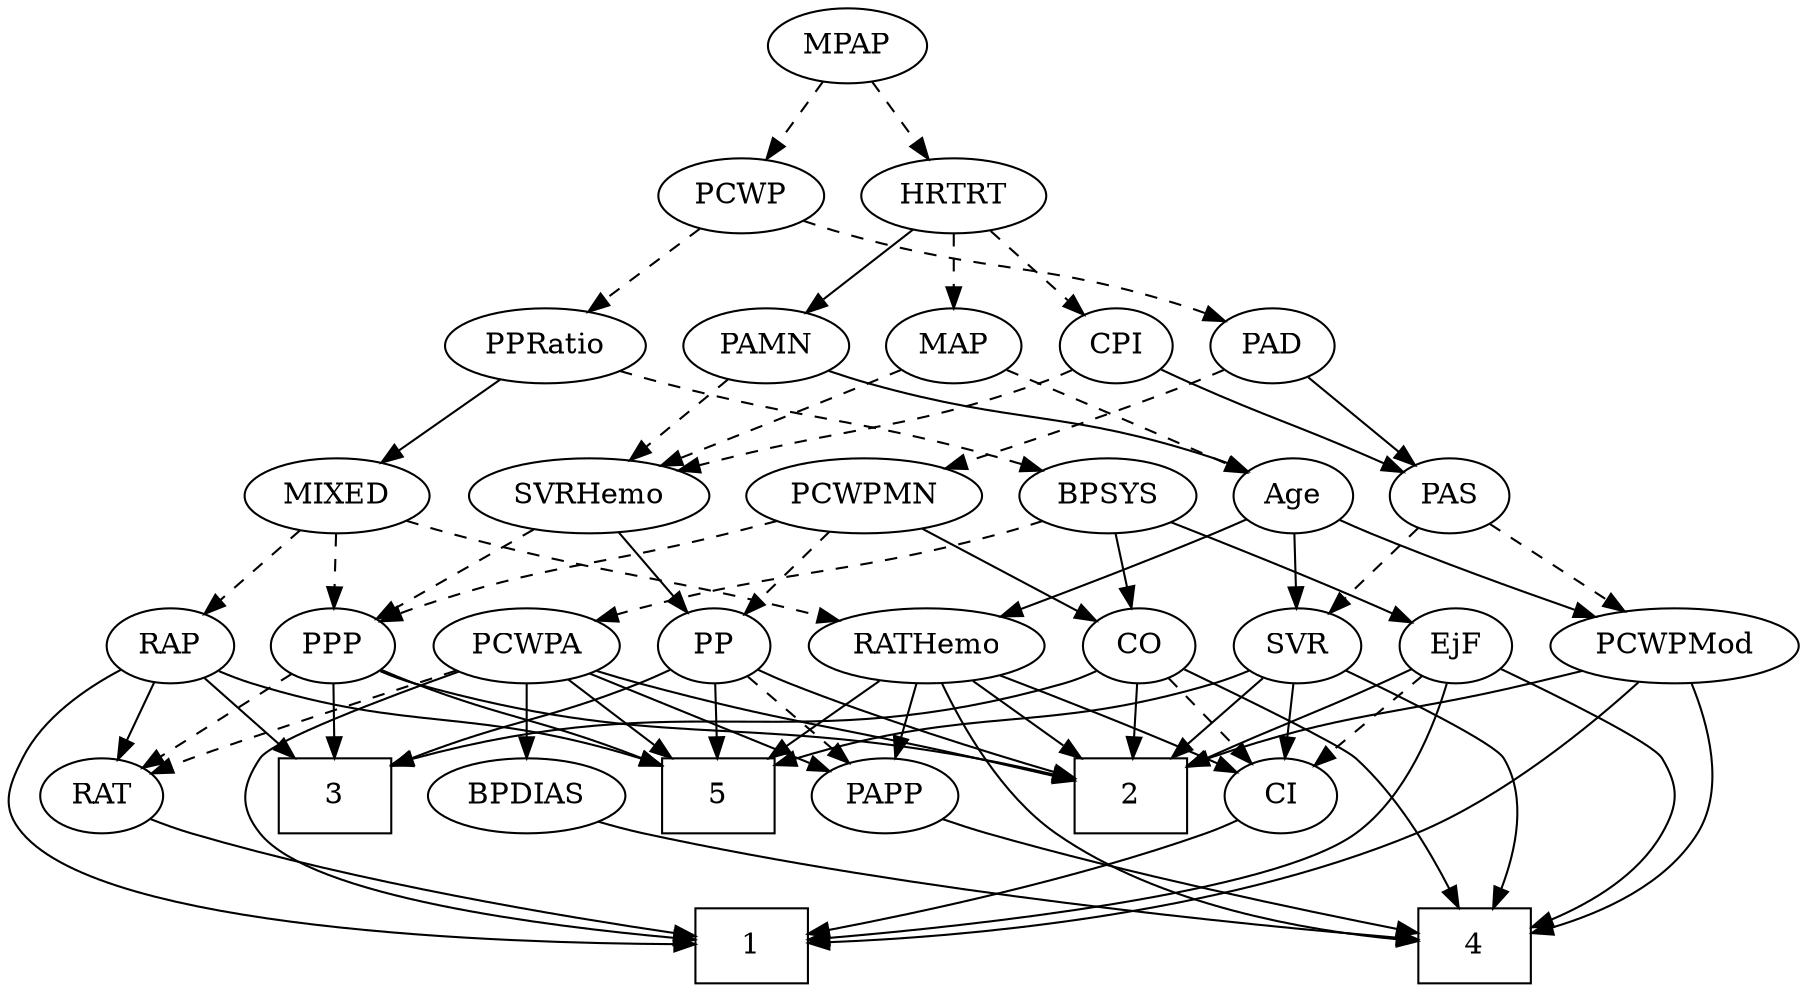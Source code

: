 strict digraph {
	graph [bb="0,0,810.83,468"];
	node [label="\N"];
	1	[height=0.5,
		pos="344.84,18",
		shape=box,
		width=0.75];
	2	[height=0.5,
		pos="518.84,90",
		shape=box,
		width=0.75];
	3	[height=0.5,
		pos="152.84,90",
		shape=box,
		width=0.75];
	4	[height=0.5,
		pos="683.84,18",
		shape=box,
		width=0.75];
	5	[height=0.5,
		pos="326.84,90",
		shape=box,
		width=0.75];
	Age	[height=0.5,
		pos="583.84,234",
		width=0.75];
	RATHemo	[height=0.5,
		pos="421.84,162",
		width=1.3721];
	Age -> RATHemo	[pos="e,453.58,175.91 562.58,222.78 557.75,220.51 552.63,218.14 547.84,216 519.71,203.45 487.72,190.01 463.01,179.8",
		style=solid];
	SVR	[height=0.5,
		pos="588.84,162",
		width=0.77632];
	Age -> SVR	[pos="e,587.61,180.1 585.07,215.7 585.62,207.98 586.28,198.71 586.9,190.11",
		style=solid];
	PCWPMod	[height=0.5,
		pos="758.84,162",
		width=1.4443];
	Age -> PCWPMod	[pos="e,723.98,175.45 605.03,222.66 609.87,220.39 615,218.06 619.84,216 651.05,202.7 686.83,189.1 714.27,179",
		style=solid];
	EjF	[height=0.5,
		pos="661.84,162",
		width=0.75];
	EjF -> 1	[pos="e,372.01,20.8 660,143.71 656.88,123.33 648.59,89.987 626.84,72 590.03,41.565 450.16,26.989 382.26,21.589",
		style=solid];
	EjF -> 2	[pos="e,545.89,104.24 640.74,150.67 618.22,139.65 582.13,121.98 555.06,108.73",
		style=solid];
	EjF -> 4	[pos="e,711.26,26.899 683.15,150.94 715.61,135.6 773.75,108.13 773.84,108 782.39,94.481 781.78,85.891 773.84,72 762.44,52.068 740.3,38.888 \
720.84,30.657",
		style=solid];
	CI	[height=0.5,
		pos="590.84,90",
		width=0.75];
	EjF -> CI	[pos="e,605.53,105.49 647.12,146.5 637.22,136.73 623.99,123.69 612.85,112.7",
		style=dashed];
	RAP	[height=0.5,
		pos="80.835,162",
		width=0.77632];
	RAP -> 1	[pos="e,317.61,18.942 57.787,151.59 40.275,143.07 17.452,128.66 6.8353,108 -0.47691,93.769 -3.5652,84.158 6.8353,72 45.219,27.129 227.86,\
19.987 307.53,19.036",
		style=solid];
	RAP -> 3	[pos="e,135.14,108.2 95.754,146.5 104.97,137.54 117.03,125.81 127.69,115.45",
		style=solid];
	RAP -> 5	[pos="e,299.59,104.68 102.42,150.1 107.4,147.86 112.73,145.68 117.84,144 189.38,120.46 214.32,131.9 289.64,107.95",
		style=solid];
	RAT	[height=0.5,
		pos="42.835,90",
		width=0.75827];
	RAP -> RAT	[pos="e,51.601,107.15 72.022,144.76 67.418,136.28 61.68,125.71 56.514,116.2",
		style=solid];
	MIXED	[height=0.5,
		pos="163.84,234",
		width=1.1193];
	MIXED -> RAP	[pos="e,97.122,176.74 145.83,217.81 133.82,207.69 117.91,194.27 104.84,183.24",
		style=dashed];
	MIXED -> RATHemo	[pos="e,385.08,174.03 195.43,222.69 202.76,220.4 210.55,218.04 217.84,216 282.19,197.96 299.31,197.4 363.84,180 367.6,178.98 371.5,177.9 \
375.41,176.8",
		style=dashed];
	PPP	[height=0.5,
		pos="153.84,162",
		width=0.75];
	MIXED -> PPP	[pos="e,156.28,180.1 161.36,215.7 160.26,207.98 158.94,198.71 157.71,190.11",
		style=dashed];
	MPAP	[height=0.5,
		pos="386.84,450",
		width=0.97491];
	PCWP	[height=0.5,
		pos="340.84,378",
		width=0.97491];
	MPAP -> PCWP	[pos="e,351.77,395.63 376.17,432.76 370.56,424.23 363.56,413.58 357.28,404.02",
		style=dashed];
	HRTRT	[height=0.5,
		pos="433.84,378",
		width=1.1013];
	MPAP -> HRTRT	[pos="e,422.67,395.63 397.74,432.76 403.47,424.23 410.62,413.58 417.04,404.02",
		style=dashed];
	BPSYS	[height=0.5,
		pos="500.84,234",
		width=1.0471];
	BPSYS -> EjF	[pos="e,640.58,173.21 528.78,221.53 554.2,211 592.71,194.84 625.84,180 627.63,179.19 629.48,178.36 631.33,177.51",
		style=solid];
	CO	[height=0.5,
		pos="515.84,162",
		width=0.75];
	BPSYS -> CO	[pos="e,512.13,180.28 504.47,216.05 506.14,208.26 508.16,198.82 510.03,190.08",
		style=solid];
	PCWPA	[height=0.5,
		pos="240.84,162",
		width=1.1555];
	BPSYS -> PCWPA	[pos="e,271.97,173.94 472.2,221.98 466.18,219.85 459.83,217.74 453.84,216 383.01,195.41 362.92,199.69 291.84,180 288.5,179.08 285.05,178.06 \
281.61,177",
		style=dashed];
	PAD	[height=0.5,
		pos="583.84,306",
		width=0.79437];
	PAS	[height=0.5,
		pos="655.84,234",
		width=0.75];
	PAD -> PAS	[pos="e,640.94,249.49 598.75,290.5 608.79,280.73 622.21,267.69 633.52,256.7",
		style=solid];
	PCWPMN	[height=0.5,
		pos="394.84,234",
		width=1.3902];
	PAD -> PCWPMN	[pos="e,430.84,246.7 561.46,294.62 556.36,292.36 550.94,290.03 545.84,288 510.94,274.1 470.78,260.09 440.65,249.98",
		style=dashed];
	CO -> 2	[pos="e,518.1,108.1 516.58,143.7 516.91,135.98 517.3,126.71 517.67,118.11",
		style=solid];
	CO -> 3	[pos="e,180,104.92 495.34,149.95 490.38,147.67 485.01,145.5 479.84,144 357.72,108.6 316.04,142.54 189.65,107.67",
		style=solid];
	CO -> 4	[pos="e,676.45,36.087 537.28,150.85 569.28,135.69 625.92,108.81 626.84,108 646.6,90.546 662.14,64.639 671.97,45.271",
		style=solid];
	CO -> CI	[pos="e,575.68,105.14 531.01,146.83 541.69,136.87 556.15,123.37 568.19,112.14",
		style=dashed];
	PAS -> SVR	[pos="e,603.16,177.97 641.95,218.5 632.82,208.96 620.69,196.28 610.33,185.46",
		style=dashed];
	PAS -> PCWPMod	[pos="e,736.27,178.34 674.25,220.49 689.03,210.44 710.12,196.11 727.54,184.27",
		style=dashed];
	PAMN	[height=0.5,
		pos="348.84,306",
		width=1.011];
	PAMN -> Age	[pos="e,563.21,245.65 376.24,293.99 382.01,291.86 388.08,289.75 393.84,288 461.08,267.54 481.46,275.14 547.84,252 549.74,251.33 551.69,\
250.6 553.63,249.82",
		style=solid];
	SVRHemo	[height=0.5,
		pos="276.84,234",
		width=1.3902];
	PAMN -> SVRHemo	[pos="e,293.52,251.22 332.86,289.46 323.45,280.32 311.38,268.59 300.85,258.35",
		style=dashed];
	RATHemo -> 2	[pos="e,494.99,108.21 443.36,145.46 456.15,136.24 472.6,124.37 486.87,114.06",
		style=solid];
	RATHemo -> 4	[pos="e,656.62,20.241 428.88,144.18 438.23,123.96 456.65,90.452 482.84,72 532.43,37.047 603.59,25.145 646.58,21.092",
		style=solid];
	RATHemo -> 5	[pos="e,350.19,108.21 400.75,145.46 388.35,136.33 372.42,124.59 358.53,114.35",
		style=solid];
	RATHemo -> CI	[pos="e,569.61,101.29 454.86,148.49 481.92,138.09 521.1,122.67 554.84,108 556.64,107.21 558.49,106.39 560.35,105.55",
		style=solid];
	PAPP	[height=0.5,
		pos="403.84,90",
		width=0.88464];
	RATHemo -> PAPP	[pos="e,408.28,108.28 417.48,144.05 415.47,136.26 413.05,126.82 410.8,118.08",
		style=solid];
	CPI	[height=0.5,
		pos="509.84,306",
		width=0.75];
	CPI -> PAS	[pos="e,634.58,245.19 531.06,294.82 555.93,282.9 597.32,263.06 625.55,249.52",
		style=solid];
	CPI -> SVRHemo	[pos="e,314.56,246.03 488.79,294.26 483.95,292.02 478.77,289.79 473.84,288 414.25,266.37 396.96,268.78 335.84,252 332.07,250.97 328.17,\
249.88 324.26,248.78",
		style=dashed];
	RAT -> 1	[pos="e,317.73,22.741 64.679,79.03 70.792,76.492 77.498,73.937 83.835,72 162.02,48.097 256.71,31.929 307.81,24.214",
		style=solid];
	SVR -> 2	[pos="e,536.04,108.2 574.33,146.5 565.37,137.54 553.65,125.81 543.29,115.45",
		style=solid];
	SVR -> 4	[pos="e,692.92,36.104 610.83,150.66 642.31,135.82 696.57,110.02 697.84,108 709.51,89.342 704.12,64.307 696.9,45.541",
		style=solid];
	SVR -> 5	[pos="e,354.06,104.73 567.66,150.21 562.57,147.91 557.09,145.68 551.84,144 473.41,118.92 446.17,133.3 363.83,107.85",
		style=solid];
	SVR -> CI	[pos="e,590.35,108.1 589.33,143.7 589.55,135.98 589.81,126.71 590.06,118.11",
		style=solid];
	PCWPMod -> 1	[pos="e,372.08,19.057 744.35,144.52 725.31,124 689.79,89.516 651.84,72 561.26,30.201 441.86,21.12 382.17,19.31",
		style=solid];
	PCWPMod -> 2	[pos="e,546.12,104.56 719.83,149.97 712.53,147.95 704.96,145.89 697.84,144 637.46,127.99 618.32,129.87 555.69,107.97",
		style=solid];
	PCWPMod -> 4	[pos="e,711.28,24.119 772.99,144.66 787.27,126.07 805.3,95.299 790.84,72 775.65,47.54 745.46,34.021 721,26.771",
		style=solid];
	PCWPA -> 1	[pos="e,317.64,21.191 209.8,149.77 174.89,136.83 122.3,116.28 116.84,108 108.02,94.647 106.88,84.529 116.84,72 140.21,42.566 248.86,27.996 \
307.33,22.177",
		style=solid];
	PCWPA -> 2	[pos="e,491.53,97.305 272.25,150.02 278.7,147.91 285.46,145.8 291.84,144 301.01,141.41 419.76,113.89 481.73,99.569",
		style=solid];
	PCWPA -> 5	[pos="e,305.79,108.13 259.5,145.81 270.68,136.71 285.14,124.94 297.79,114.64",
		style=solid];
	PCWPA -> RAT	[pos="e,65.283,100.63 208.97,150.37 166.64,136.23 95.786,112.49 83.835,108 80.9,106.9 77.863,105.72 74.829,104.51",
		style=dashed];
	BPDIAS	[height=0.5,
		pos="239.84,90",
		width=1.1735];
	PCWPA -> BPDIAS	[pos="e,240.08,108.1 240.59,143.7 240.48,135.98 240.35,126.71 240.22,118.11",
		style=solid];
	PCWPA -> PAPP	[pos="e,379.23,101.57 269.23,148.81 297.17,136.81 339.87,118.47 369.66,105.68",
		style=solid];
	PCWPMN -> CO	[pos="e,496.09,174.43 420.2,218.33 439.79,206.99 466.9,191.31 487.26,179.53",
		style=solid];
	PP	[height=0.5,
		pos="327.84,162",
		width=0.75];
	PCWPMN -> PP	[pos="e,341.92,177.72 379.3,216.76 370.3,207.37 358.85,195.41 349.04,185.15",
		style=dashed];
	PCWPMN -> PPP	[pos="e,174.48,173.61 357.44,221.99 350.28,219.95 342.84,217.87 335.84,216 271.27,198.74 252.81,202.38 189.84,180 187.93,179.32 185.99,\
178.58 184.05,177.79",
		style=dashed];
	SVRHemo -> PP	[pos="e,316.53,178.51 288.92,216.41 295.39,207.53 303.47,196.44 310.59,186.67",
		style=solid];
	SVRHemo -> PPP	[pos="e,173.62,174.26 251.35,218.5 231.24,207.05 203.21,191.1 182.36,179.23",
		style=dashed];
	BPDIAS -> 4	[pos="e,656.36,20.922 270.86,77.631 277.39,75.527 284.29,73.518 290.84,72 419.38,42.188 575.73,27.307 646.2,21.711",
		style=solid];
	MAP	[height=0.5,
		pos="433.84,306",
		width=0.84854];
	MAP -> Age	[pos="e,562.52,245.09 457.43,294.08 480.5,283.39 516.61,266.63 547.84,252 549.62,251.16 551.45,250.3 553.3,249.43",
		style=dashed];
	MAP -> SVRHemo	[pos="e,307.11,248.5 409.99,294.37 385.14,283.29 345.79,265.75 316.3,252.6",
		style=dashed];
	PP -> 2	[pos="e,491.62,99.291 348.98,150.53 353.82,148.27 358.97,145.97 363.84,144 403.55,127.89 450.22,112.38 481.89,102.35",
		style=solid];
	PP -> 3	[pos="e,180.22,104.29 306.68,150.56 301.84,148.3 296.7,145.99 291.84,144 249.68,126.73 235.43,126.36 189.51,108.06",
		style=solid];
	PP -> 5	[pos="e,327.08,108.1 327.59,143.7 327.48,135.98 327.35,126.71 327.22,118.11",
		style=solid];
	PP -> PAPP	[pos="e,387.96,105.63 343.22,146.83 353.89,137 368.31,123.72 380.4,112.58",
		style=dashed];
	PPP -> 2	[pos="e,491.54,97.858 174.35,150.01 179.31,147.73 184.67,145.55 189.84,144 299.49,111.19 332.29,128.83 444.84,108 456.87,105.77 469.9,\
102.93 481.63,100.2",
		style=solid];
	PPP -> 3	[pos="e,153.08,108.1 153.59,143.7 153.48,135.98 153.35,126.71 153.22,118.11",
		style=solid];
	PPP -> 5	[pos="e,299.44,104.28 175,150.58 179.84,148.32 184.98,146.01 189.84,144 231.13,126.94 245.06,126.22 290.02,108.14",
		style=solid];
	PPP -> RAT	[pos="e,62.039,103.11 134.75,148.97 117.12,137.85 90.713,121.19 70.719,108.58",
		style=dashed];
	PPRatio	[height=0.5,
		pos="254.84,306",
		width=1.1013];
	PPRatio -> MIXED	[pos="e,183.11,249.82 235.54,290.15 222.63,280.22 205.45,267.01 191.14,256.01",
		style=solid];
	PPRatio -> BPSYS	[pos="e,472.17,245.94 284.74,294.1 291.02,291.96 297.61,289.82 303.84,288 369.63,268.74 388.16,271.69 453.84,252 456.73,251.13 459.72,\
250.18 462.7,249.19",
		style=dashed];
	PCWP -> PAD	[pos="e,562.03,317.65 367.61,365.93 373.24,363.8 379.19,361.71 384.84,360 455,338.73 476.24,347.09 545.84,324 548.09,323.25 550.4,322.41 \
552.7,321.52",
		style=dashed];
	PCWP -> PPRatio	[pos="e,273.34,322.07 322.6,362.15 310.59,352.38 294.68,339.43 281.3,328.54",
		style=dashed];
	CI -> 1	[pos="e,371.85,24.068 569.8,78.234 564.96,75.991 559.78,73.773 554.84,72 495.65,50.783 424.19,34.671 381.74,26.047",
		style=solid];
	PAPP -> 4	[pos="e,656.51,23.979 429.42,78.867 436.02,76.443 443.14,73.985 449.84,72 518.33,51.681 600.09,34.797 646.59,25.867",
		style=solid];
	HRTRT -> PAMN	[pos="e,366.95,321.92 415.39,361.81 403.5,352.02 387.87,339.15 374.74,328.34",
		style=solid];
	HRTRT -> CPI	[pos="e,494.56,321.07 450.7,361.46 461.36,351.65 475.27,338.83 486.93,328.1",
		style=dashed];
	HRTRT -> MAP	[pos="e,433.84,324.1 433.84,359.7 433.84,351.98 433.84,342.71 433.84,334.11",
		style=dashed];
}
